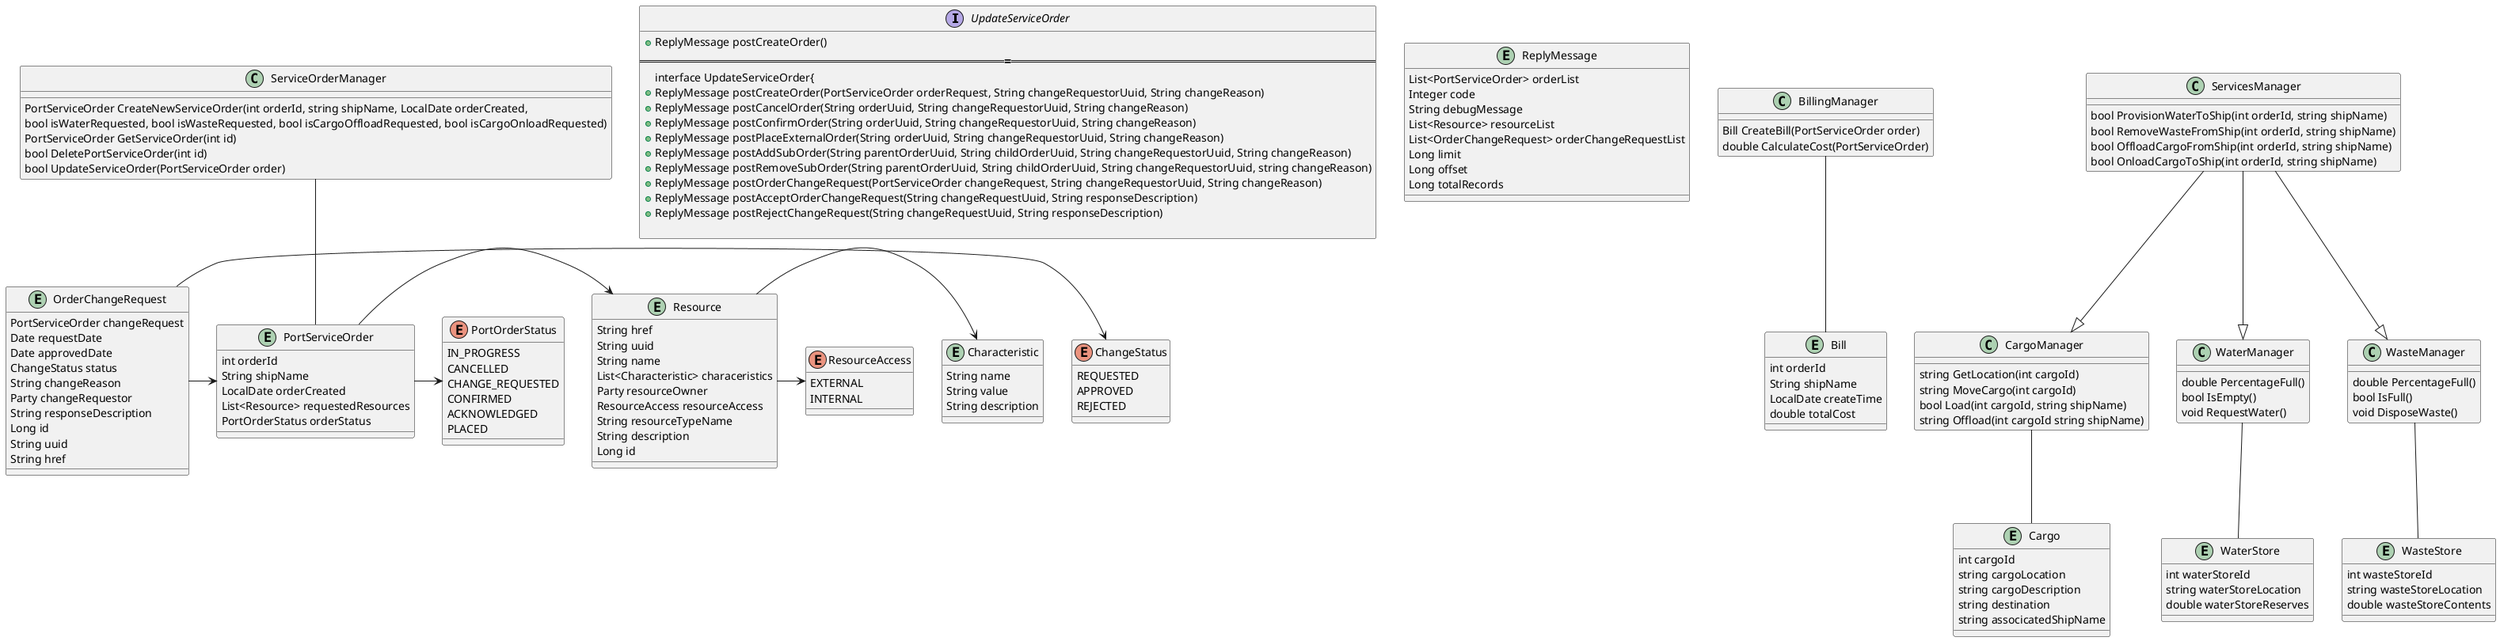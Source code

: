 @startuml

interface UpdateServiceOrder{
    +ReplyMessage postCreateOrder()
=======
interface UpdateServiceOrder{
    +ReplyMessage postCreateOrder(PortServiceOrder orderRequest, String changeRequestorUuid, String changeReason)
    +ReplyMessage postCancelOrder(String orderUuid, String changeRequestorUuid, String changeReason)
    +ReplyMessage postConfirmOrder(String orderUuid, String changeRequestorUuid, String changeReason)
    +ReplyMessage postPlaceExternalOrder(String orderUuid, String changeRequestorUuid, String changeReason)
    +ReplyMessage postAddSubOrder(String parentOrderUuid, String childOrderUuid, String changeRequestorUuid, String changeReason)
    +ReplyMessage postRemoveSubOrder(String parentOrderUuid, String childOrderUuid, String changeRequestorUuid, string changeReason)
    +ReplyMessage postOrderChangeRequest(PortServiceOrder changeRequest, String changeRequestorUuid, String changeReason)
    +ReplyMessage postAcceptOrderChangeRequest(String changeRequestUuid, String responseDescription)
    +ReplyMessage postRejectChangeRequest(String changeRequestUuid, String responseDescription)

}

entity ReplyMessage{
    List<PortServiceOrder> orderList
    Integer code
    String debugMessage
    List<Resource> resourceList
    List<OrderChangeRequest> orderChangeRequestList
    Long limit
    Long offset
    Long totalRecords
}

entity Resource{
    String href
    String uuid
    String name
    List<Characteristic> characeristics
    Party resourceOwner
    ResourceAccess resourceAccess
    String resourceTypeName
    String description
    Long id
}

entity Characteristic{
    String name
    String value
    String description
}

enum ResourceAccess{
    EXTERNAL
    INTERNAL
}

entity OrderChangeRequest{
    PortServiceOrder changeRequest
    Date requestDate
    Date approvedDate
    ChangeStatus status
    String changeReason
    Party changeRequestor
    String responseDescription
    Long id
    String uuid
    String href
}

enum ChangeStatus{
    REQUESTED
    APPROVED
    REJECTED
}

entity PortServiceOrder {
    int orderId
    String shipName
    LocalDate orderCreated
    List<Resource> requestedResources
    PortOrderStatus orderStatus
}

enum PortOrderStatus{
    IN_PROGRESS
    CANCELLED
    CHANGE_REQUESTED
    CONFIRMED
    ACKNOWLEDGED
    PLACED
}

entity Bill {
    int orderId
    String shipName
    LocalDate createTime
    double totalCost
}

entity Cargo {
    int cargoId
    string cargoLocation
    string cargoDescription
    string destination
    string associcatedShipName
}

entity WaterStore {
    int waterStoreId
    string waterStoreLocation
    double waterStoreReserves
}

entity WasteStore {
    int wasteStoreId
    string wasteStoreLocation
    double wasteStoreContents
}


ServiceOrderManager -- PortServiceOrder
BillingManager -- Bill
ServicesManager --|> CargoManager
ServicesManager --|> WaterManager
ServicesManager --|> WasteManager
CargoManager -- Cargo
WaterManager -- WaterStore
WasteManager -- WasteStore
Resource -> Characteristic
OrderChangeRequest -> ChangeStatus
PortServiceOrder -> Resource
PortServiceOrder -> PortOrderStatus
OrderChangeRequest -> PortServiceOrder
Resource -> ResourceAccess


class ServiceOrderManager {
    PortServiceOrder CreateNewServiceOrder(int orderId, string shipName, LocalDate orderCreated, 
    bool isWaterRequested, bool isWasteRequested, bool isCargoOffloadRequested, bool isCargoOnloadRequested)
        PortServiceOrder GetServiceOrder(int id)
    bool DeletePortServiceOrder(int id)
    bool UpdateServiceOrder(PortServiceOrder order)
}

class BillingManager {
    Bill CreateBill(PortServiceOrder order)
    double CalculateCost(PortServiceOrder)
}

class ServicesManager {
    bool ProvisionWaterToShip(int orderId, string shipName)
    bool RemoveWasteFromShip(int orderId, string shipName)
    bool OffloadCargoFromShip(int orderId, string shipName)
    bool OnloadCargoToShip(int orderId, string shipName)
}

class CargoManager {
    string GetLocation(int cargoId)
    string MoveCargo(int cargoId)
    bool Load(int cargoId, string shipName)
    string Offload(int cargoId string shipName)
}

class WaterManager {
    double PercentageFull()
    bool IsEmpty()
    void RequestWater()
}

class WasteManager {
    double PercentageFull()
    bool IsFull()
    void DisposeWaste()
}


@enduml
